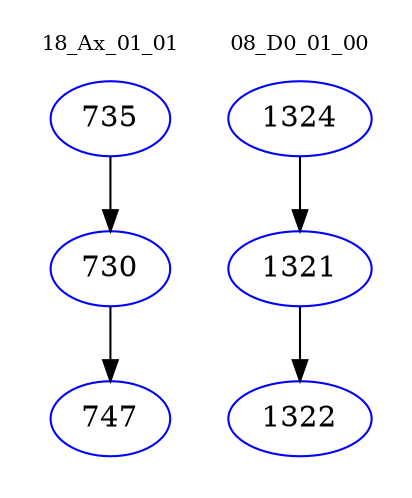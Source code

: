 digraph{
subgraph cluster_0 {
color = white
label = "18_Ax_01_01";
fontsize=10;
T0_735 [label="735", color="blue"]
T0_735 -> T0_730 [color="black"]
T0_730 [label="730", color="blue"]
T0_730 -> T0_747 [color="black"]
T0_747 [label="747", color="blue"]
}
subgraph cluster_1 {
color = white
label = "08_D0_01_00";
fontsize=10;
T1_1324 [label="1324", color="blue"]
T1_1324 -> T1_1321 [color="black"]
T1_1321 [label="1321", color="blue"]
T1_1321 -> T1_1322 [color="black"]
T1_1322 [label="1322", color="blue"]
}
}

